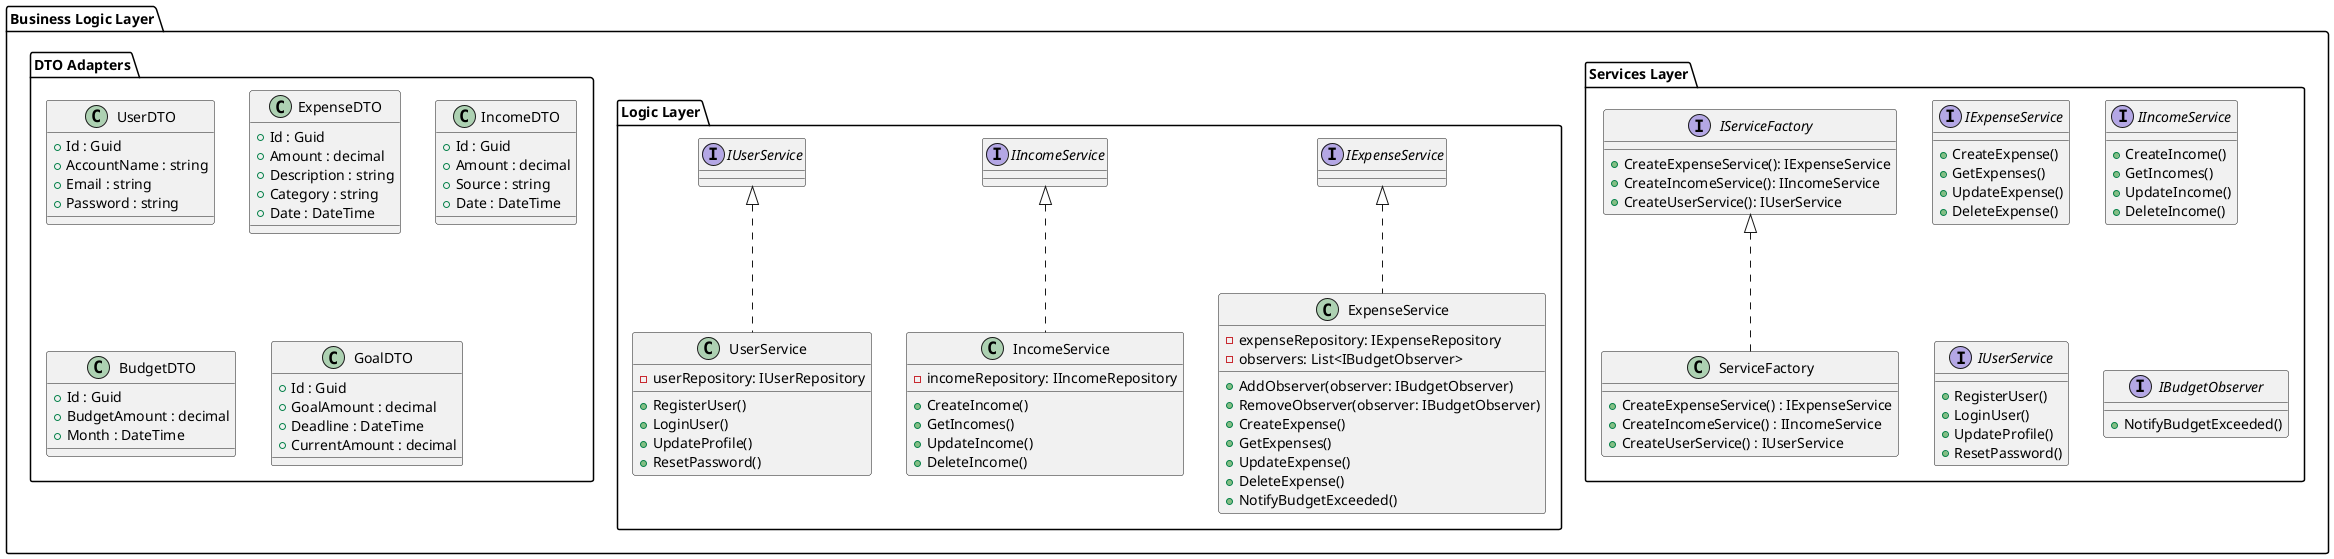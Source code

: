 @startuml Business

package "Business Logic Layer" {
    package "Services Layer" {
            interface IExpenseService {
            + CreateExpense()
            + GetExpenses()
            + UpdateExpense()
            + DeleteExpense()
        }

            interface IIncomeService {
            + CreateIncome()
            + GetIncomes()
            + UpdateIncome()
            + DeleteIncome()
        }

        interface IUserService {
            + RegisterUser()
            + LoginUser()
            + UpdateProfile()
            + ResetPassword()
        }

        ' Applying Factory Pattern for Services
        interface IServiceFactory {
            + CreateExpenseService(): IExpenseService
            + CreateIncomeService(): IIncomeService
            + CreateUserService(): IUserService
        }

        class ServiceFactory implements IServiceFactory {
            + CreateExpenseService() : IExpenseService
            + CreateIncomeService() : IIncomeService
            + CreateUserService() : IUserService
        }

        ' Observer pattern to notify about budget thresholds
        interface IBudgetObserver {
            + NotifyBudgetExceeded()
        }
    }

    package "Logic Layer" {
        class ExpenseService implements IExpenseService {
            - expenseRepository: IExpenseRepository
            - observers: List<IBudgetObserver>
            + AddObserver(observer: IBudgetObserver)
            + RemoveObserver(observer: IBudgetObserver)
            + CreateExpense()
            + GetExpenses()
            + UpdateExpense()
            + DeleteExpense()
            + NotifyBudgetExceeded()
        }

        class IncomeService implements IIncomeService {
            - incomeRepository: IIncomeRepository
            + CreateIncome()
            + GetIncomes()
            + UpdateIncome()
            + DeleteIncome()
        }

        class UserService implements IUserService {
            - userRepository: IUserRepository
            + RegisterUser()
            + LoginUser()
            + UpdateProfile()
            + ResetPassword()
        }
    }

    package "DTO Adapters" {
        class UserDTO {
            + Id : Guid
            + AccountName : string
            + Email : string
            + Password : string
        }

        class ExpenseDTO {
            + Id : Guid
            + Amount : decimal
            + Description : string
            + Category : string
            + Date : DateTime
        }

        class IncomeDTO {
            + Id : Guid
            + Amount : decimal
            + Source : string
            + Date : DateTime
        }

        class BudgetDTO {
            + Id : Guid
            + BudgetAmount : decimal
            + Month : DateTime
        }

        class GoalDTO {
            + Id : Guid
            + GoalAmount : decimal
            + Deadline : DateTime
            + CurrentAmount : decimal
        }
    }
}

@enduml

